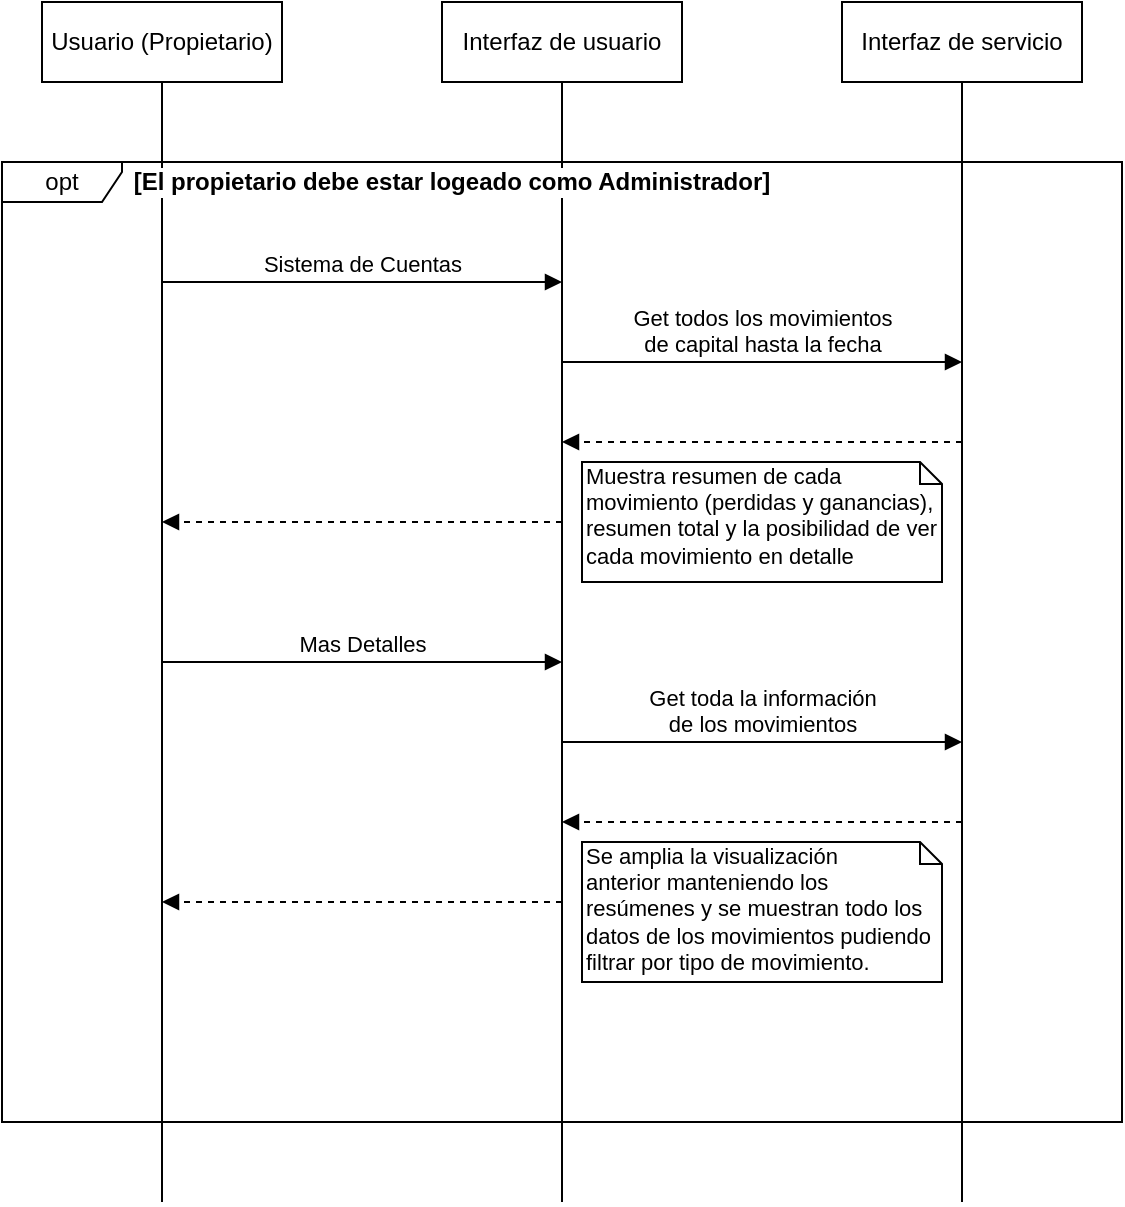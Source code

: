 <mxfile version="12.5.5" type="device"><diagram id="yuwVWADRW0WTgFPeJwuq" name="Page-1"><mxGraphModel dx="868" dy="471" grid="1" gridSize="10" guides="1" tooltips="1" connect="1" arrows="1" fold="1" page="1" pageScale="1" pageWidth="827" pageHeight="1169" math="0" shadow="0"><root><mxCell id="0"/><mxCell id="1" parent="0"/><mxCell id="PCGARSZ_EMb-3YUiUsHT-1" value="opt" style="shape=umlFrame;whiteSpace=wrap;html=1;width=60;height=20;fillColor=#ffffff;" parent="1" vertex="1"><mxGeometry x="80" y="120" width="560" height="480" as="geometry"/></mxCell><mxCell id="PCGARSZ_EMb-3YUiUsHT-3" value="Usuario (Propietario)" style="rounded=0;whiteSpace=wrap;html=1;" parent="1" vertex="1"><mxGeometry x="100" y="40" width="120" height="40" as="geometry"/></mxCell><mxCell id="PCGARSZ_EMb-3YUiUsHT-5" value="Interfaz de usuario" style="rounded=0;whiteSpace=wrap;html=1;" parent="1" vertex="1"><mxGeometry x="300" y="40" width="120" height="40" as="geometry"/></mxCell><mxCell id="PCGARSZ_EMb-3YUiUsHT-6" value="" style="endArrow=none;html=1;entryX=0.5;entryY=1;entryDx=0;entryDy=0;" parent="1" target="PCGARSZ_EMb-3YUiUsHT-3" edge="1"><mxGeometry width="50" height="50" relative="1" as="geometry"><mxPoint x="160" y="640" as="sourcePoint"/><mxPoint x="130" y="540" as="targetPoint"/></mxGeometry></mxCell><mxCell id="PCGARSZ_EMb-3YUiUsHT-7" value="Interfaz de servicio" style="rounded=0;whiteSpace=wrap;html=1;" parent="1" vertex="1"><mxGeometry x="500" y="40" width="120" height="40" as="geometry"/></mxCell><mxCell id="PCGARSZ_EMb-3YUiUsHT-8" value="" style="endArrow=none;html=1;entryX=0.5;entryY=1;entryDx=0;entryDy=0;" parent="1" target="PCGARSZ_EMb-3YUiUsHT-5" edge="1"><mxGeometry width="50" height="50" relative="1" as="geometry"><mxPoint x="360" y="640" as="sourcePoint"/><mxPoint x="170" y="90" as="targetPoint"/></mxGeometry></mxCell><mxCell id="PCGARSZ_EMb-3YUiUsHT-9" value="" style="endArrow=none;html=1;entryX=0.5;entryY=1;entryDx=0;entryDy=0;" parent="1" target="PCGARSZ_EMb-3YUiUsHT-7" edge="1"><mxGeometry width="50" height="50" relative="1" as="geometry"><mxPoint x="560" y="640" as="sourcePoint"/><mxPoint x="180" y="100" as="targetPoint"/></mxGeometry></mxCell><mxCell id="PCGARSZ_EMb-3YUiUsHT-2" value="[El propietario debe estar logeado como Administrador]" style="text;html=1;strokeColor=none;fillColor=none;align=center;verticalAlign=middle;whiteSpace=wrap;rounded=0;fontStyle=1;labelBackgroundColor=#ffffff;" parent="1" vertex="1"><mxGeometry x="140" y="120" width="330" height="20" as="geometry"/></mxCell><mxCell id="PCGARSZ_EMb-3YUiUsHT-12" value="Sistema de Cuentas" style="html=1;verticalAlign=bottom;endArrow=block;" parent="1" edge="1"><mxGeometry width="80" relative="1" as="geometry"><mxPoint x="160" y="180" as="sourcePoint"/><mxPoint x="360" y="180" as="targetPoint"/></mxGeometry></mxCell><mxCell id="PCGARSZ_EMb-3YUiUsHT-15" value="Get todos los movimientos&lt;br&gt;de capital&amp;nbsp;hasta la fecha" style="html=1;verticalAlign=bottom;endArrow=block;" parent="1" edge="1"><mxGeometry width="80" relative="1" as="geometry"><mxPoint x="360" y="220" as="sourcePoint"/><mxPoint x="560" y="220" as="targetPoint"/></mxGeometry></mxCell><mxCell id="PCGARSZ_EMb-3YUiUsHT-16" value="" style="html=1;verticalAlign=bottom;endArrow=block;dashed=1;" parent="1" edge="1"><mxGeometry width="80" relative="1" as="geometry"><mxPoint x="560" y="260" as="sourcePoint"/><mxPoint x="360" y="260" as="targetPoint"/></mxGeometry></mxCell><mxCell id="PCGARSZ_EMb-3YUiUsHT-17" value="" style="html=1;verticalAlign=bottom;endArrow=block;dashed=1;" parent="1" edge="1"><mxGeometry width="80" relative="1" as="geometry"><mxPoint x="360" y="300" as="sourcePoint"/><mxPoint x="160" y="300" as="targetPoint"/></mxGeometry></mxCell><mxCell id="F5GGIbhXl_3I9y4K0sG0-6" value="Get toda la información&lt;br&gt;de los movimientos" style="html=1;verticalAlign=bottom;endArrow=block;" edge="1" parent="1"><mxGeometry width="80" relative="1" as="geometry"><mxPoint x="360" y="410" as="sourcePoint"/><mxPoint x="560" y="410" as="targetPoint"/></mxGeometry></mxCell><mxCell id="F5GGIbhXl_3I9y4K0sG0-7" value="" style="html=1;verticalAlign=bottom;endArrow=block;dashed=1;" edge="1" parent="1"><mxGeometry width="80" relative="1" as="geometry"><mxPoint x="560" y="450" as="sourcePoint"/><mxPoint x="360" y="450" as="targetPoint"/></mxGeometry></mxCell><mxCell id="F5GGIbhXl_3I9y4K0sG0-8" value="Muestra resumen de cada movimiento (perdidas y ganancias), resumen total y la posibilidad de ver cada movimiento en detalle" style="shape=note;whiteSpace=wrap;html=1;size=11;verticalAlign=top;align=left;spacingTop=-6;fontSize=11;" vertex="1" parent="1"><mxGeometry x="370" y="270" width="180" height="60" as="geometry"/></mxCell><mxCell id="F5GGIbhXl_3I9y4K0sG0-9" value="" style="html=1;verticalAlign=bottom;endArrow=block;dashed=1;" edge="1" parent="1"><mxGeometry width="80" relative="1" as="geometry"><mxPoint x="360" y="490" as="sourcePoint"/><mxPoint x="160" y="490" as="targetPoint"/></mxGeometry></mxCell><mxCell id="F5GGIbhXl_3I9y4K0sG0-10" value="Mas Detalles" style="html=1;verticalAlign=bottom;endArrow=block;" edge="1" parent="1"><mxGeometry width="80" relative="1" as="geometry"><mxPoint x="160" y="370" as="sourcePoint"/><mxPoint x="360" y="370" as="targetPoint"/></mxGeometry></mxCell><mxCell id="F5GGIbhXl_3I9y4K0sG0-11" value="Se amplia la visualización&lt;br&gt;anterior manteniendo los resúmenes y se muestran todo los datos de los movimientos pudiendo filtrar por tipo de movimiento." style="shape=note;whiteSpace=wrap;html=1;size=11;verticalAlign=top;align=left;spacingTop=-6;fontSize=11;" vertex="1" parent="1"><mxGeometry x="370" y="460" width="180" height="70" as="geometry"/></mxCell></root></mxGraphModel></diagram></mxfile>